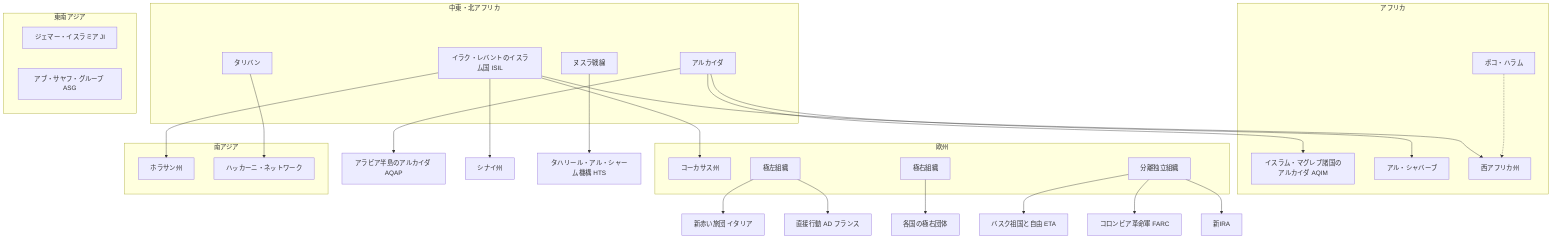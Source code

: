 graph TD
    AlQaeda["アルカイダ"] --> AQIM["イスラム・マグレブ諸国のアルカイダ AQIM"]
    AlQaeda --> AQAP["アラビア半島のアルカイダ AQAP"]
    AlQaeda --> AlShabaab["アル・シャバーブ"]
    
    ISIL["イラク・レバントのイスラム国 ISIL"] --> WestAfricaProvince["西アフリカ州"]
    ISIL --> KhorasanProvince["ホラサン州"]
    ISIL --> SinaiProvince["シナイ州"]
    ISIL --> CaucasusProvince["コーカサス州"]
    
    Taliban["タリバン"] --> HaqqaniNetwork["ハッカーニ・ネットワーク"]
    
    BokoHaram["ボコ・ハラム"] -.-> WestAfricaProvince
    
    NusraFront["ヌスラ戦線"] --> HTS["タハリール・アル・シャーム機構 HTS"]
    
    FarLeft["極左組織"] --> RedBrigades["新赤い旅団 イタリア"]
    FarLeft --> DirectAction["直接行動 AD フランス"]
    
    FarRight["極右組織"] --> VariousFarRightGroups["各国の極右団体"]
    
    Separatist["分離独立組織"] --> ETA["バスク祖国と自由 ETA"]
    Separatist --> FARC["コロンビア革命軍 FARC"]
    Separatist --> NewIRA["新IRA"]
    
    subgraph MiddleEastNorthAfrica["中東・北アフリカ"]
    AlQaeda
    ISIL
    Taliban
    NusraFront
    end
    
    subgraph Africa["アフリカ"]
    AQIM
    AlShabaab
    WestAfricaProvince
    BokoHaram
    end
    
    subgraph Europe["欧州"]
    CaucasusProvince
    FarLeft
    FarRight
    Separatist
    end
    
    subgraph SouthAsia["南アジア"]
    KhorasanProvince
    HaqqaniNetwork
    end
    
    subgraph SoutheastAsia["東南アジア"]
    JemaahIslamiyah["ジェマー・イスラミア JI"]
    AbuSayyafGroup["アブ・サヤフ・グループ ASG"]
    end